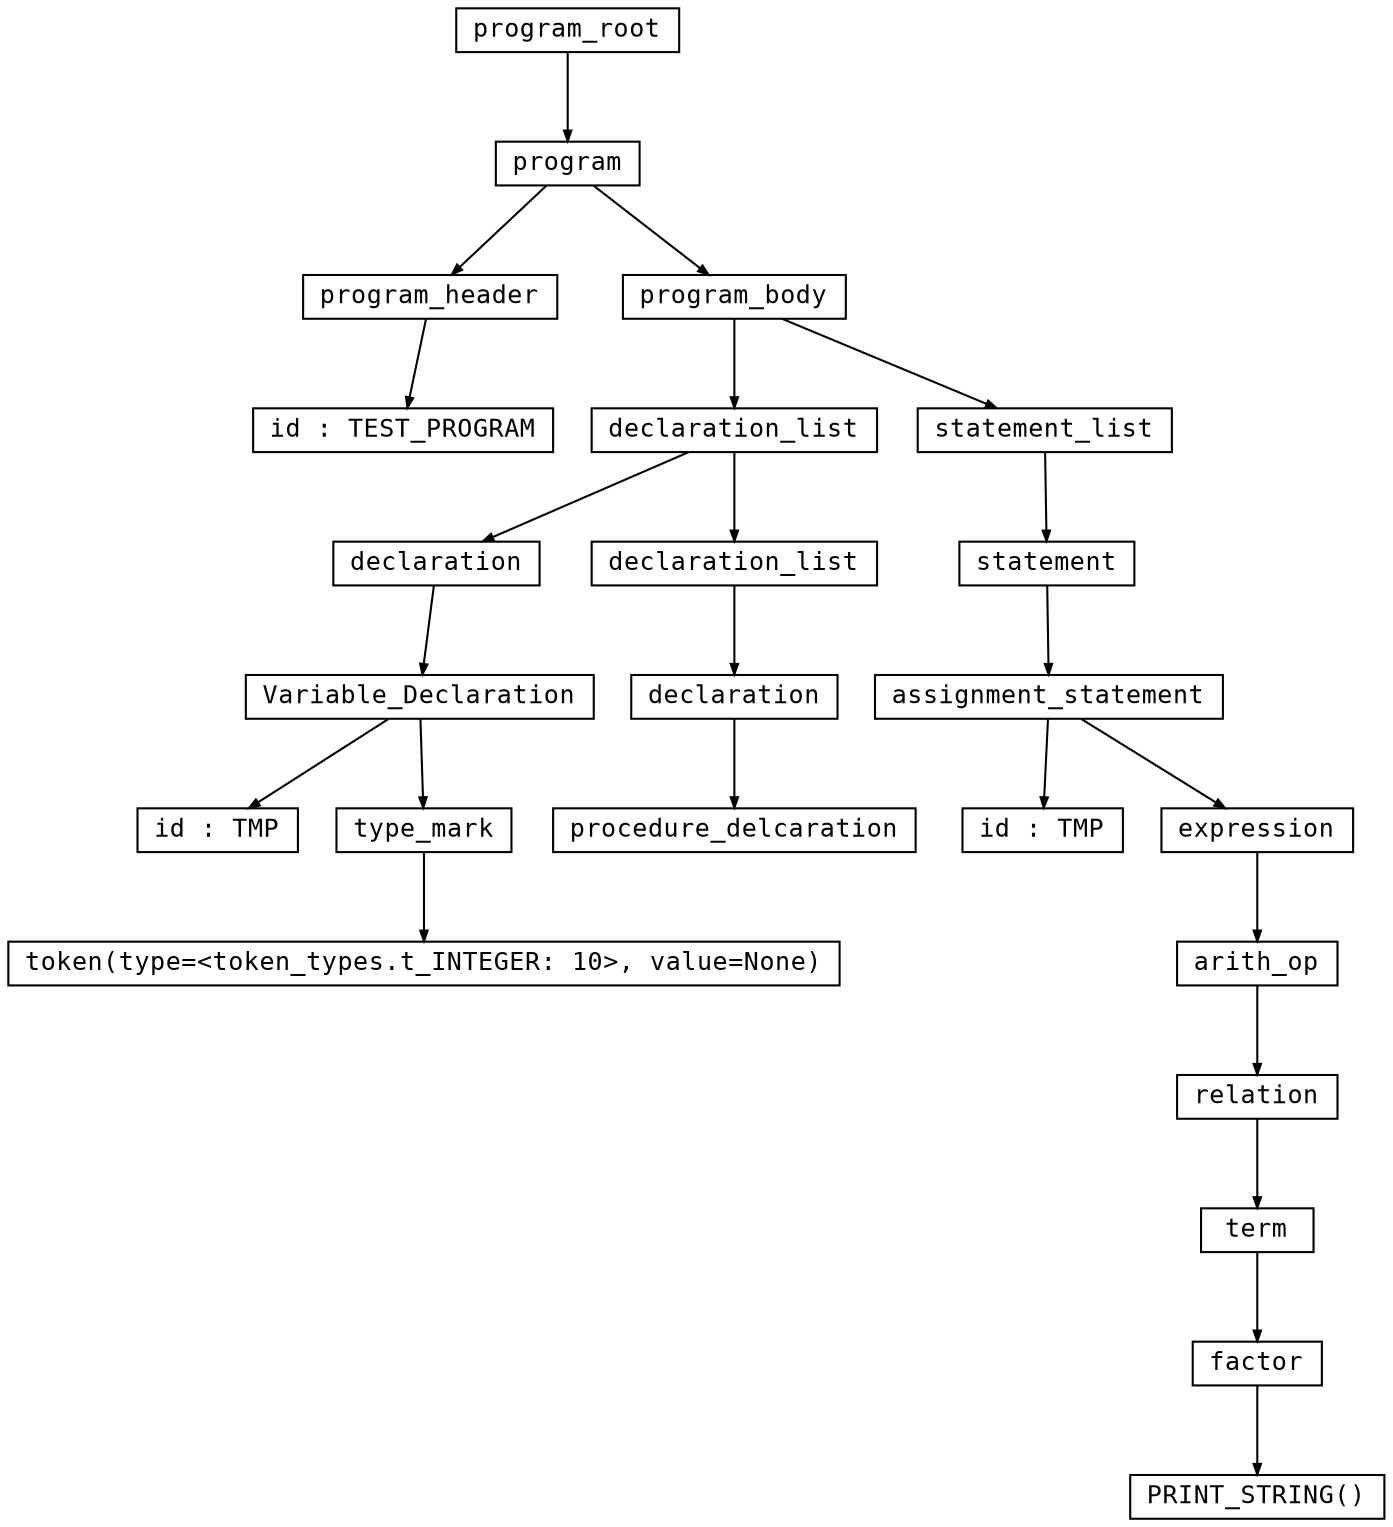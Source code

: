 digraph parsetree {
  node [shape=box, fontsize=12, fontname="Courier", height=.1];
  ranksep=.6;
  edge [arrowsize=.5]
  node1 [label="program_root"]
  node2 [label="program"]
  node1 -> node2 [ label="" ];
  node3 [label="program_header"]
  node2 -> node3 [ label="" ];
  node4 [label="program_body"]
  node2 -> node4 [ label="" ];
  node5 [label="id : TEST_PROGRAM"]
  node3 -> node5 [ label="" ];
  node6 [label="declaration_list"]
  node4 -> node6 [ label="" ];
  node7 [label="statement_list"]
  node4 -> node7 [ label="" ];
  node8 [label="declaration"]
  node6 -> node8 [ label="" ];
  node9 [label="declaration_list"]
  node6 -> node9 [ label="" ];
  node10 [label="statement"]
  node7 -> node10 [ label="" ];
  node11 [label="Variable_Declaration"]
  node8 -> node11 [ label="" ];
  node12 [label="declaration"]
  node9 -> node12 [ label="" ];
  node13 [label="assignment_statement"]
  node10 -> node13 [ label="" ];
  node14 [label="id : TMP"]
  node11 -> node14 [ label="" ];
  node15 [label="type_mark"]
  node11 -> node15 [ label="" ];
  node16 [label="procedure_delcaration"]
  node12 -> node16 [ label="" ];
  node17 [label="id : TMP"]
  node13 -> node17 [ label="" ];
  node18 [label="expression"]
  node13 -> node18 [ label="" ];
  node19 [label="token(type=<token_types.t_INTEGER: 10>, value=None)"]
  node15 -> node19 [ label="" ];
  node20 [label="arith_op"]
  node18 -> node20 [ label="" ];
  node21 [label="relation"]
  node20 -> node21 [ label="" ];
  node22 [label="term"]
  node21 -> node22 [ label="" ];
  node23 [label="factor"]
  node22 -> node23 [ label="" ];
  node24 [label="PRINT_STRING()"]
  node23 -> node24 [ label="" ];
}